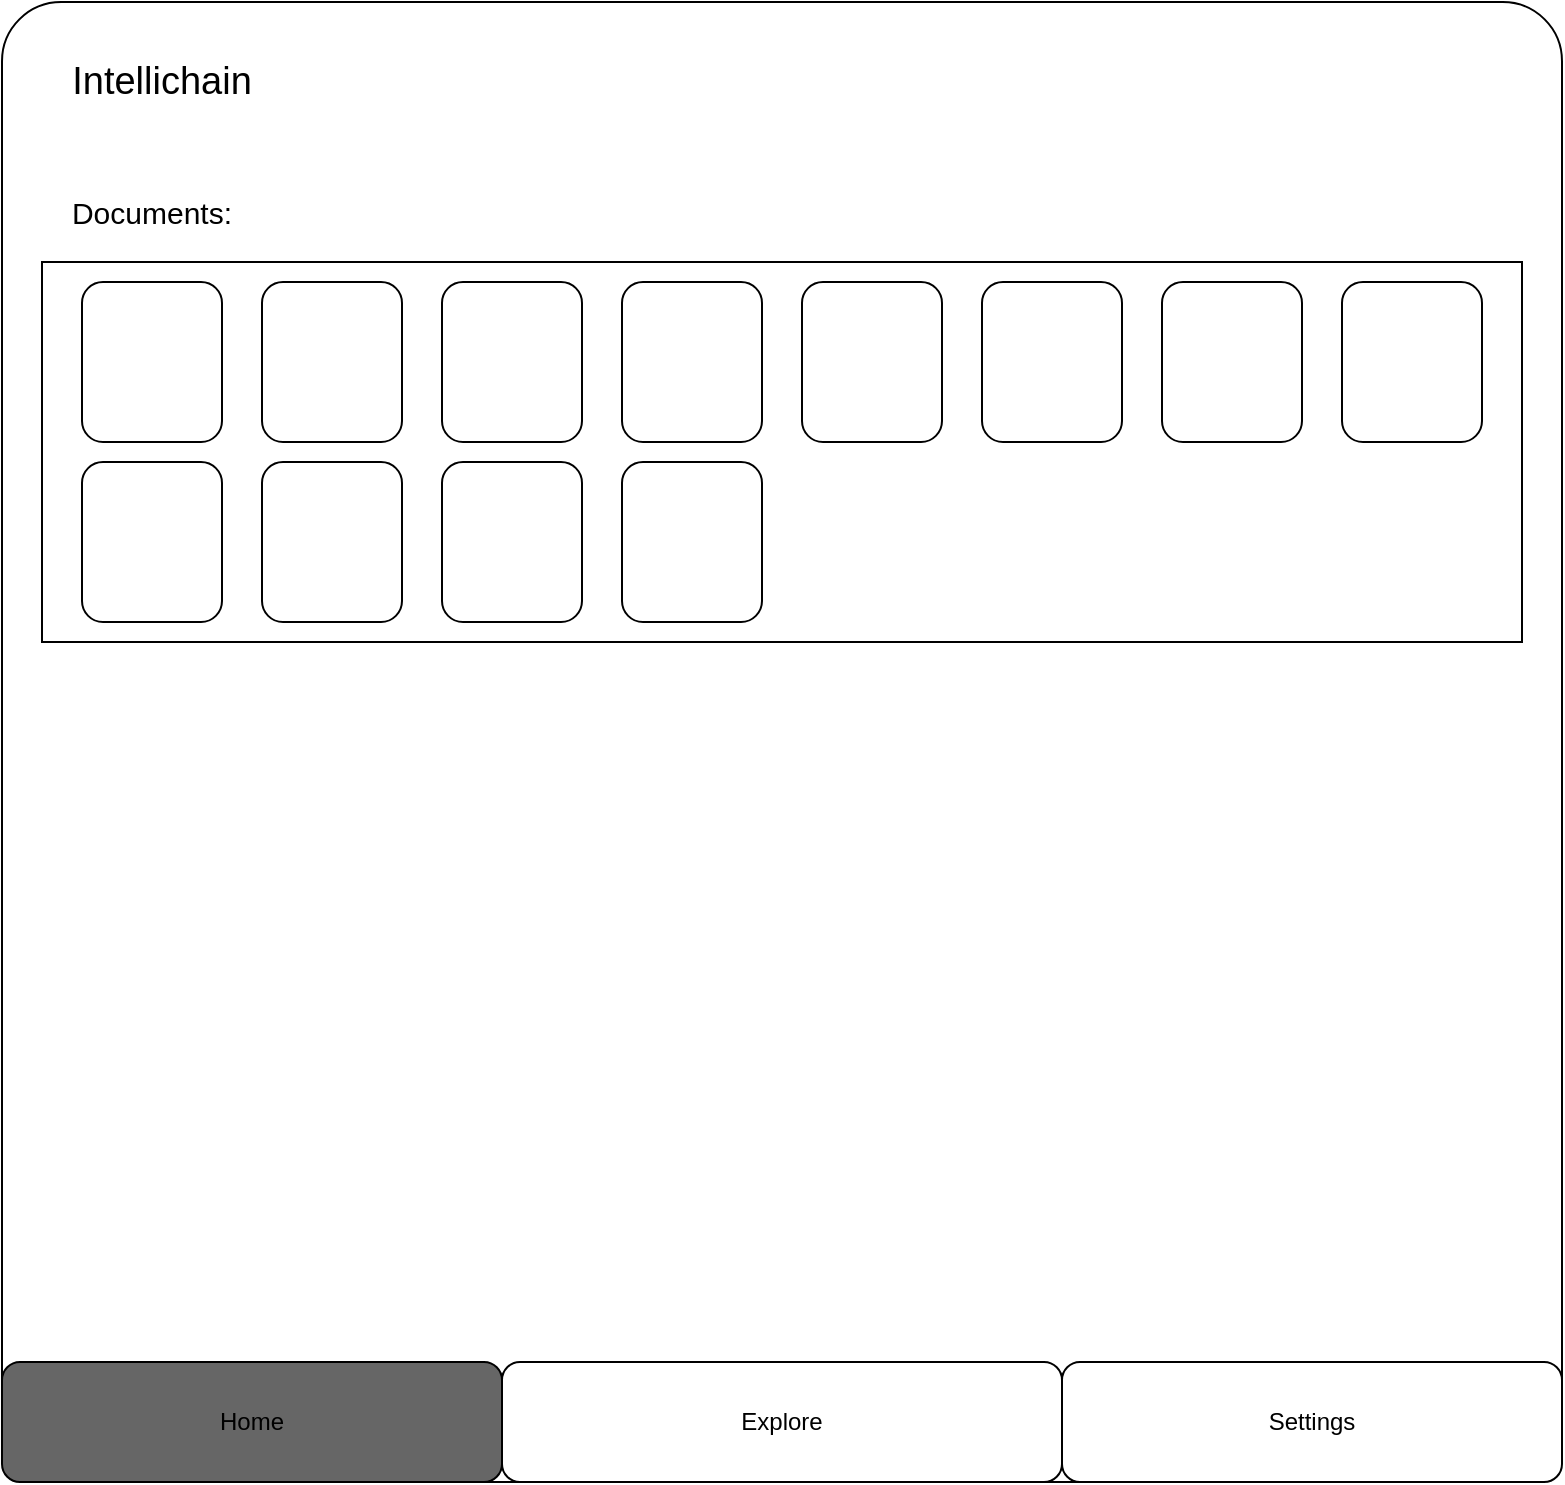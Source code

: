 <mxfile version="24.7.6">
  <diagram name="Page-1" id="bAqIAQ-4bpXfbEuGqonz">
    <mxGraphModel dx="1949" dy="719" grid="1" gridSize="10" guides="1" tooltips="1" connect="1" arrows="1" fold="1" page="1" pageScale="1" pageWidth="827" pageHeight="1169" math="0" shadow="0">
      <root>
        <mxCell id="0" />
        <mxCell id="1" parent="0" />
        <mxCell id="C9ud0-nxX3Vw6TwEYUsl-2" value="" style="rounded=1;whiteSpace=wrap;html=1;arcSize=4;" vertex="1" parent="1">
          <mxGeometry x="-70" y="40" width="780" height="740" as="geometry" />
        </mxCell>
        <mxCell id="C9ud0-nxX3Vw6TwEYUsl-8" value="Intellichain" style="text;html=1;align=center;verticalAlign=middle;whiteSpace=wrap;rounded=0;fontFamily=Helvetica;fontSize=19;fontColor=default;" vertex="1" parent="1">
          <mxGeometry x="-50" y="60" width="120" height="40" as="geometry" />
        </mxCell>
        <mxCell id="C9ud0-nxX3Vw6TwEYUsl-9" value="Documents:" style="text;html=1;align=center;verticalAlign=middle;whiteSpace=wrap;rounded=0;fontFamily=Helvetica;fontSize=15;fontColor=default;" vertex="1" parent="1">
          <mxGeometry x="-40" y="130" width="90" height="30" as="geometry" />
        </mxCell>
        <mxCell id="C9ud0-nxX3Vw6TwEYUsl-10" value="" style="rounded=0;whiteSpace=wrap;html=1;strokeColor=default;align=center;verticalAlign=middle;fontFamily=Helvetica;fontSize=12;fontColor=default;fillColor=default;" vertex="1" parent="1">
          <mxGeometry x="-50" y="170" width="740" height="190" as="geometry" />
        </mxCell>
        <mxCell id="C9ud0-nxX3Vw6TwEYUsl-11" value="" style="rounded=1;whiteSpace=wrap;html=1;strokeColor=default;align=center;verticalAlign=middle;fontFamily=Helvetica;fontSize=12;fontColor=default;fillColor=default;" vertex="1" parent="1">
          <mxGeometry x="-30" y="180" width="70" height="80" as="geometry" />
        </mxCell>
        <mxCell id="C9ud0-nxX3Vw6TwEYUsl-12" value="" style="rounded=1;whiteSpace=wrap;html=1;strokeColor=default;align=center;verticalAlign=middle;fontFamily=Helvetica;fontSize=12;fontColor=default;fillColor=default;" vertex="1" parent="1">
          <mxGeometry x="60" y="180" width="70" height="80" as="geometry" />
        </mxCell>
        <mxCell id="C9ud0-nxX3Vw6TwEYUsl-13" value="" style="rounded=1;whiteSpace=wrap;html=1;strokeColor=default;align=center;verticalAlign=middle;fontFamily=Helvetica;fontSize=12;fontColor=default;fillColor=default;" vertex="1" parent="1">
          <mxGeometry x="150" y="180" width="70" height="80" as="geometry" />
        </mxCell>
        <mxCell id="C9ud0-nxX3Vw6TwEYUsl-14" value="" style="rounded=1;whiteSpace=wrap;html=1;strokeColor=default;align=center;verticalAlign=middle;fontFamily=Helvetica;fontSize=12;fontColor=default;fillColor=default;" vertex="1" parent="1">
          <mxGeometry x="240" y="180" width="70" height="80" as="geometry" />
        </mxCell>
        <mxCell id="C9ud0-nxX3Vw6TwEYUsl-15" value="" style="rounded=1;whiteSpace=wrap;html=1;strokeColor=default;align=center;verticalAlign=middle;fontFamily=Helvetica;fontSize=12;fontColor=default;fillColor=default;" vertex="1" parent="1">
          <mxGeometry x="-30" y="270" width="70" height="80" as="geometry" />
        </mxCell>
        <mxCell id="C9ud0-nxX3Vw6TwEYUsl-16" value="" style="rounded=1;whiteSpace=wrap;html=1;strokeColor=default;align=center;verticalAlign=middle;fontFamily=Helvetica;fontSize=12;fontColor=default;fillColor=default;" vertex="1" parent="1">
          <mxGeometry x="60" y="270" width="70" height="80" as="geometry" />
        </mxCell>
        <mxCell id="C9ud0-nxX3Vw6TwEYUsl-17" value="" style="rounded=1;whiteSpace=wrap;html=1;strokeColor=default;align=center;verticalAlign=middle;fontFamily=Helvetica;fontSize=12;fontColor=default;fillColor=default;" vertex="1" parent="1">
          <mxGeometry x="150" y="270" width="70" height="80" as="geometry" />
        </mxCell>
        <mxCell id="C9ud0-nxX3Vw6TwEYUsl-18" value="" style="rounded=1;whiteSpace=wrap;html=1;strokeColor=default;align=center;verticalAlign=middle;fontFamily=Helvetica;fontSize=12;fontColor=default;fillColor=default;" vertex="1" parent="1">
          <mxGeometry x="240" y="270" width="70" height="80" as="geometry" />
        </mxCell>
        <mxCell id="C9ud0-nxX3Vw6TwEYUsl-19" value="" style="rounded=1;whiteSpace=wrap;html=1;strokeColor=default;align=center;verticalAlign=middle;fontFamily=Helvetica;fontSize=12;fontColor=default;fillColor=default;" vertex="1" parent="1">
          <mxGeometry x="330" y="180" width="70" height="80" as="geometry" />
        </mxCell>
        <mxCell id="C9ud0-nxX3Vw6TwEYUsl-20" value="" style="rounded=1;whiteSpace=wrap;html=1;strokeColor=default;align=center;verticalAlign=middle;fontFamily=Helvetica;fontSize=12;fontColor=default;fillColor=default;" vertex="1" parent="1">
          <mxGeometry x="420" y="180" width="70" height="80" as="geometry" />
        </mxCell>
        <mxCell id="C9ud0-nxX3Vw6TwEYUsl-21" value="" style="rounded=1;whiteSpace=wrap;html=1;strokeColor=default;align=center;verticalAlign=middle;fontFamily=Helvetica;fontSize=12;fontColor=default;fillColor=default;" vertex="1" parent="1">
          <mxGeometry x="510" y="180" width="70" height="80" as="geometry" />
        </mxCell>
        <mxCell id="C9ud0-nxX3Vw6TwEYUsl-22" value="" style="rounded=1;whiteSpace=wrap;html=1;strokeColor=default;align=center;verticalAlign=middle;fontFamily=Helvetica;fontSize=12;fontColor=default;fillColor=default;" vertex="1" parent="1">
          <mxGeometry x="600" y="180" width="70" height="80" as="geometry" />
        </mxCell>
        <mxCell id="C9ud0-nxX3Vw6TwEYUsl-28" value="" style="group" vertex="1" connectable="0" parent="1">
          <mxGeometry x="-70" y="720" width="780" height="60" as="geometry" />
        </mxCell>
        <mxCell id="C9ud0-nxX3Vw6TwEYUsl-5" value="Home" style="rounded=1;whiteSpace=wrap;html=1;align=center;verticalAlign=middle;fontFamily=Helvetica;fontSize=12;fillColor=#666666;" vertex="1" parent="C9ud0-nxX3Vw6TwEYUsl-28">
          <mxGeometry width="250" height="60" as="geometry" />
        </mxCell>
        <mxCell id="C9ud0-nxX3Vw6TwEYUsl-6" value="Explore" style="rounded=1;whiteSpace=wrap;html=1;strokeColor=default;align=center;verticalAlign=middle;fontFamily=Helvetica;fontSize=12;fontColor=default;fillColor=default;" vertex="1" parent="C9ud0-nxX3Vw6TwEYUsl-28">
          <mxGeometry x="250" width="280" height="60" as="geometry" />
        </mxCell>
        <mxCell id="C9ud0-nxX3Vw6TwEYUsl-7" value="Settings" style="rounded=1;whiteSpace=wrap;html=1;strokeColor=default;align=center;verticalAlign=middle;fontFamily=Helvetica;fontSize=12;fontColor=default;fillColor=default;" vertex="1" parent="C9ud0-nxX3Vw6TwEYUsl-28">
          <mxGeometry x="530" width="250" height="60" as="geometry" />
        </mxCell>
      </root>
    </mxGraphModel>
  </diagram>
</mxfile>
